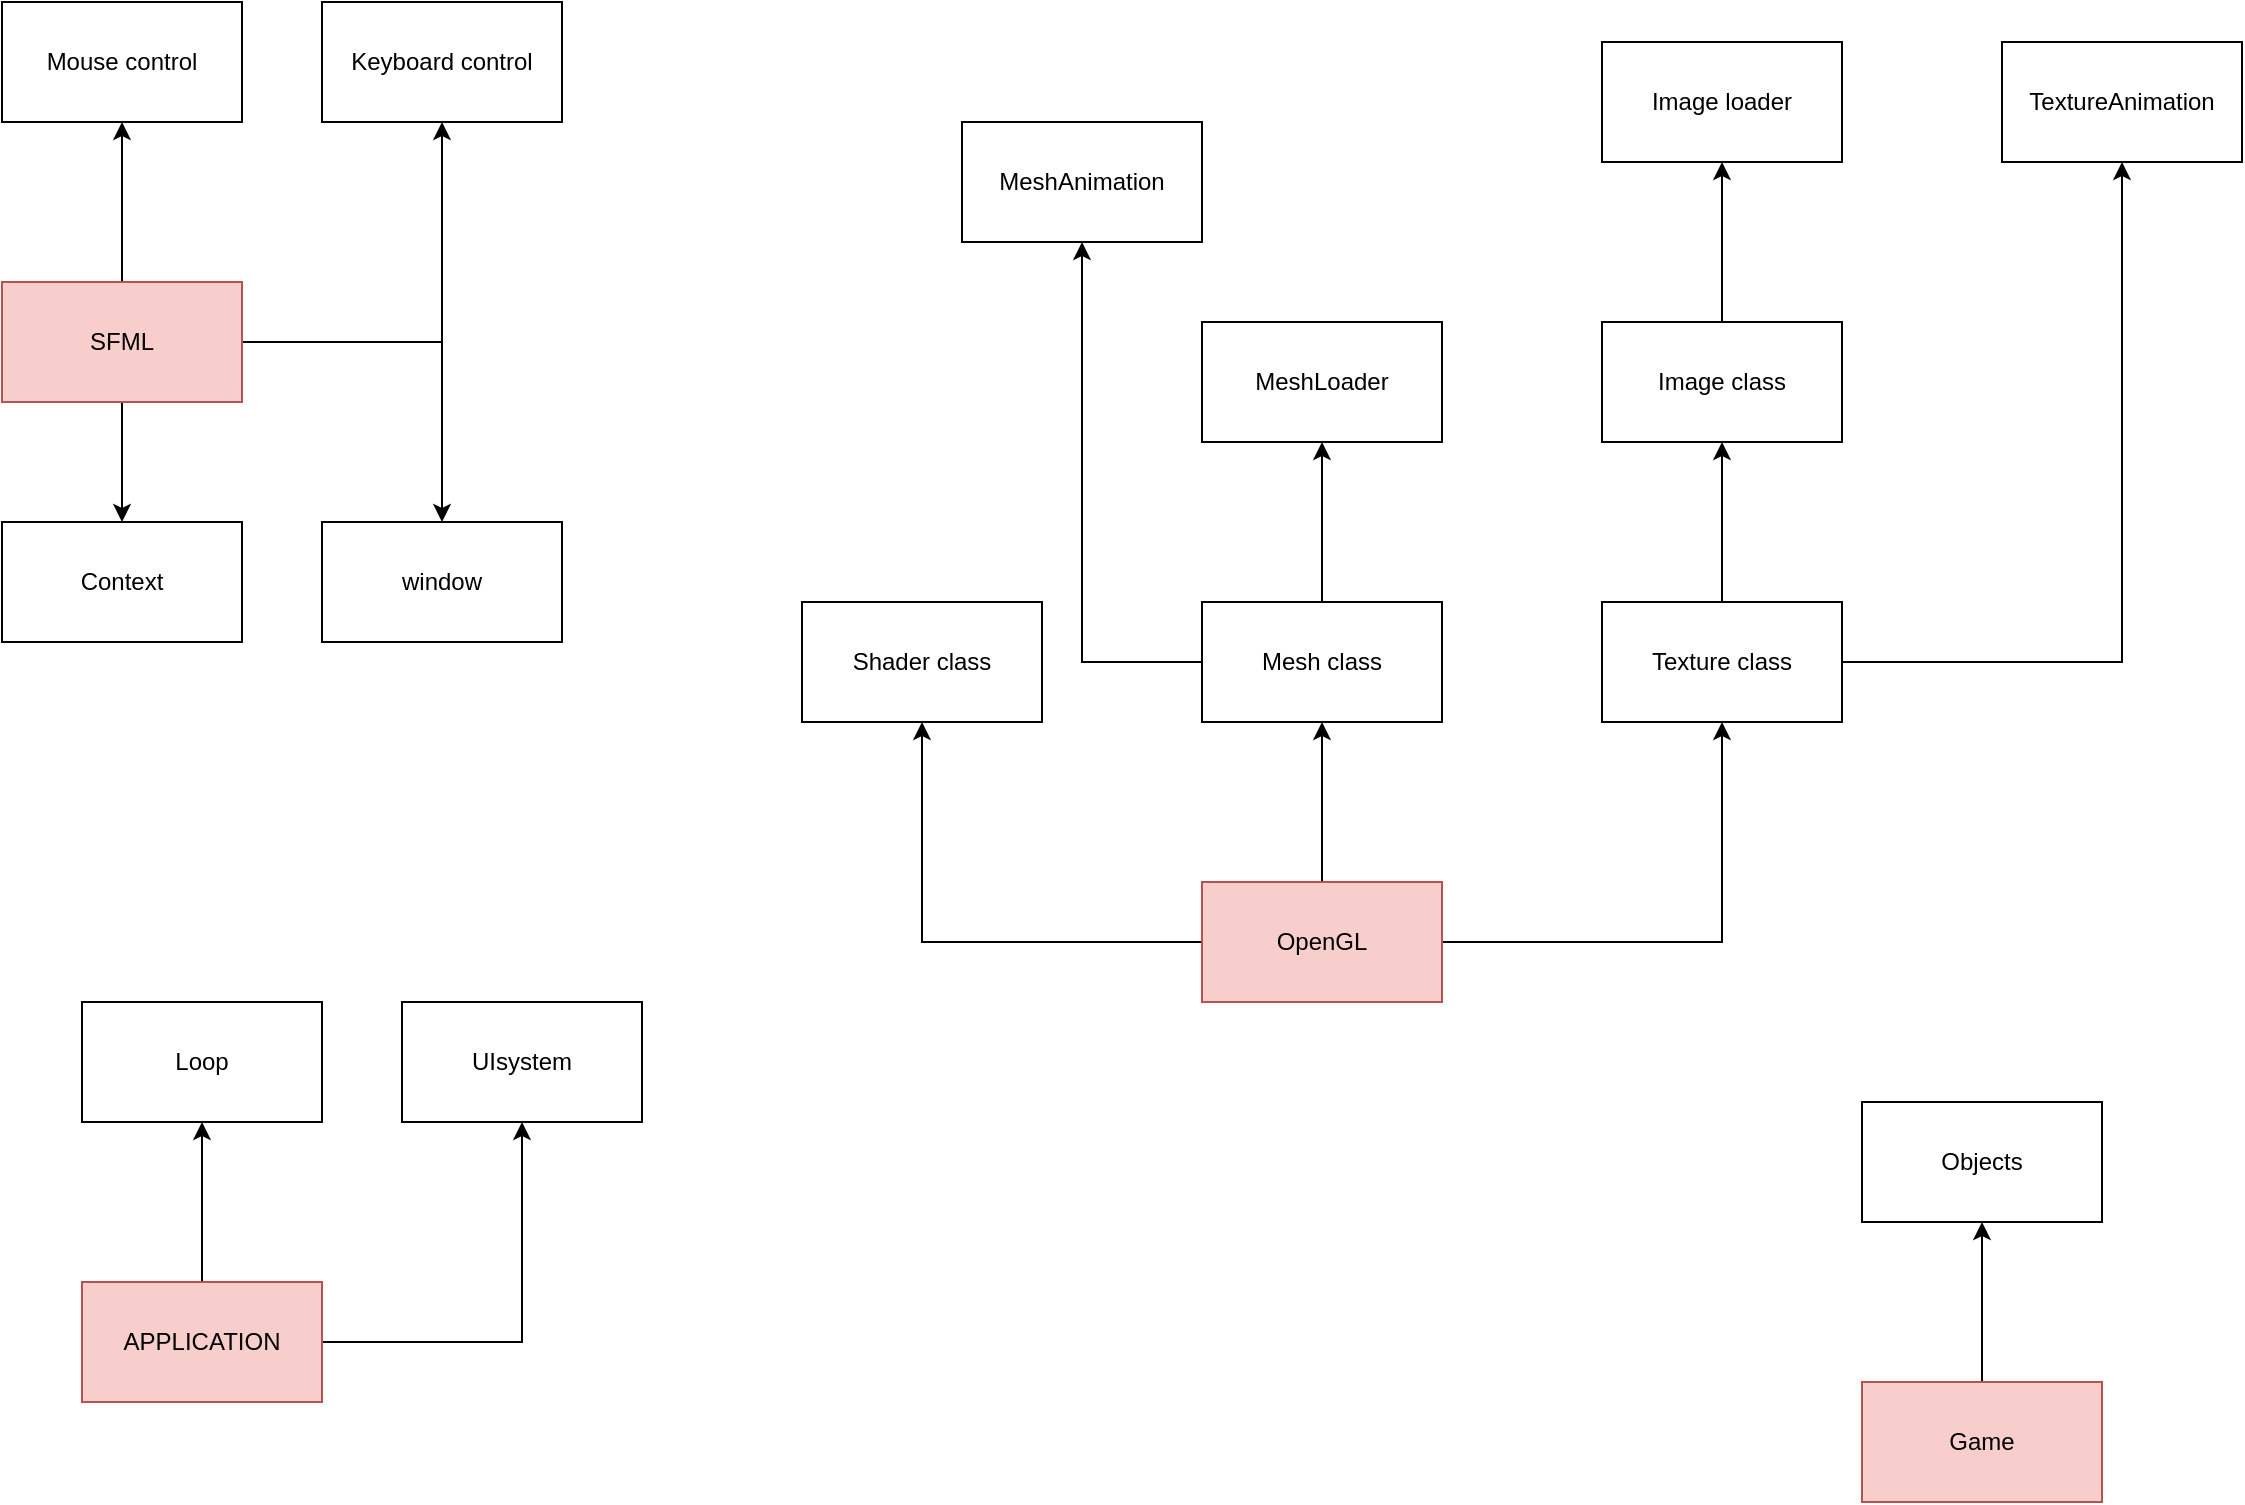 <mxfile version="19.0.3" type="device" pages="2"><diagram id="YcoLG5MV8mg3_24Jm_a-" name="summary"><mxGraphModel dx="1408" dy="861" grid="1" gridSize="10" guides="1" tooltips="1" connect="1" arrows="1" fold="1" page="1" pageScale="1" pageWidth="1169" pageHeight="827" math="0" shadow="0"><root><mxCell id="0"/><mxCell id="1" parent="0"/><mxCell id="RHT8Q1oUanRjJSebKuGU-21" style="edgeStyle=orthogonalEdgeStyle;rounded=0;orthogonalLoop=1;jettySize=auto;html=1;" parent="1" source="RHT8Q1oUanRjJSebKuGU-1" target="RHT8Q1oUanRjJSebKuGU-8" edge="1"><mxGeometry relative="1" as="geometry"/></mxCell><mxCell id="RHT8Q1oUanRjJSebKuGU-22" style="edgeStyle=orthogonalEdgeStyle;rounded=0;orthogonalLoop=1;jettySize=auto;html=1;" parent="1" source="RHT8Q1oUanRjJSebKuGU-1" target="RHT8Q1oUanRjJSebKuGU-12" edge="1"><mxGeometry relative="1" as="geometry"/></mxCell><mxCell id="RHT8Q1oUanRjJSebKuGU-24" value="" style="edgeStyle=orthogonalEdgeStyle;rounded=0;orthogonalLoop=1;jettySize=auto;html=1;" parent="1" source="RHT8Q1oUanRjJSebKuGU-1" target="RHT8Q1oUanRjJSebKuGU-23" edge="1"><mxGeometry relative="1" as="geometry"/></mxCell><mxCell id="RHT8Q1oUanRjJSebKuGU-1" value="OpenGL" style="rounded=0;whiteSpace=wrap;html=1;fillColor=#f8cecc;strokeColor=#b85450;" parent="1" vertex="1"><mxGeometry x="640" y="480" width="120" height="60" as="geometry"/></mxCell><mxCell id="RHT8Q1oUanRjJSebKuGU-31" value="" style="edgeStyle=orthogonalEdgeStyle;rounded=0;orthogonalLoop=1;jettySize=auto;html=1;" parent="1" source="RHT8Q1oUanRjJSebKuGU-7" target="RHT8Q1oUanRjJSebKuGU-30" edge="1"><mxGeometry relative="1" as="geometry"/></mxCell><mxCell id="RHT8Q1oUanRjJSebKuGU-33" value="" style="edgeStyle=orthogonalEdgeStyle;rounded=0;orthogonalLoop=1;jettySize=auto;html=1;" parent="1" source="RHT8Q1oUanRjJSebKuGU-7" target="RHT8Q1oUanRjJSebKuGU-32" edge="1"><mxGeometry relative="1" as="geometry"/></mxCell><mxCell id="RHT8Q1oUanRjJSebKuGU-35" value="" style="edgeStyle=orthogonalEdgeStyle;rounded=0;orthogonalLoop=1;jettySize=auto;html=1;" parent="1" source="RHT8Q1oUanRjJSebKuGU-7" target="RHT8Q1oUanRjJSebKuGU-34" edge="1"><mxGeometry relative="1" as="geometry"/></mxCell><mxCell id="RHT8Q1oUanRjJSebKuGU-37" value="" style="edgeStyle=orthogonalEdgeStyle;rounded=0;orthogonalLoop=1;jettySize=auto;html=1;" parent="1" source="RHT8Q1oUanRjJSebKuGU-7" target="RHT8Q1oUanRjJSebKuGU-36" edge="1"><mxGeometry relative="1" as="geometry"/></mxCell><mxCell id="RHT8Q1oUanRjJSebKuGU-7" value="SFML" style="whiteSpace=wrap;html=1;fillColor=#f8cecc;strokeColor=#b85450;" parent="1" vertex="1"><mxGeometry x="40" y="180" width="120" height="60" as="geometry"/></mxCell><mxCell id="RHT8Q1oUanRjJSebKuGU-11" value="" style="edgeStyle=orthogonalEdgeStyle;rounded=0;orthogonalLoop=1;jettySize=auto;html=1;" parent="1" source="RHT8Q1oUanRjJSebKuGU-8" target="RHT8Q1oUanRjJSebKuGU-10" edge="1"><mxGeometry relative="1" as="geometry"/></mxCell><mxCell id="RHT8Q1oUanRjJSebKuGU-27" value="" style="edgeStyle=orthogonalEdgeStyle;rounded=0;orthogonalLoop=1;jettySize=auto;html=1;" parent="1" source="RHT8Q1oUanRjJSebKuGU-8" target="RHT8Q1oUanRjJSebKuGU-26" edge="1"><mxGeometry relative="1" as="geometry"><Array as="points"><mxPoint x="580" y="370"/></Array></mxGeometry></mxCell><mxCell id="RHT8Q1oUanRjJSebKuGU-8" value="Mesh class" style="whiteSpace=wrap;html=1;rounded=0;" parent="1" vertex="1"><mxGeometry x="640" y="340" width="120" height="60" as="geometry"/></mxCell><mxCell id="RHT8Q1oUanRjJSebKuGU-10" value="MeshLoader" style="whiteSpace=wrap;html=1;rounded=0;" parent="1" vertex="1"><mxGeometry x="640" y="200" width="120" height="60" as="geometry"/></mxCell><mxCell id="RHT8Q1oUanRjJSebKuGU-15" value="" style="edgeStyle=orthogonalEdgeStyle;rounded=0;orthogonalLoop=1;jettySize=auto;html=1;" parent="1" source="RHT8Q1oUanRjJSebKuGU-12" target="RHT8Q1oUanRjJSebKuGU-14" edge="1"><mxGeometry relative="1" as="geometry"/></mxCell><mxCell id="RHT8Q1oUanRjJSebKuGU-29" value="" style="edgeStyle=orthogonalEdgeStyle;rounded=0;orthogonalLoop=1;jettySize=auto;html=1;" parent="1" source="RHT8Q1oUanRjJSebKuGU-12" target="RHT8Q1oUanRjJSebKuGU-28" edge="1"><mxGeometry relative="1" as="geometry"/></mxCell><mxCell id="RHT8Q1oUanRjJSebKuGU-12" value="Texture class" style="whiteSpace=wrap;html=1;rounded=0;" parent="1" vertex="1"><mxGeometry x="840" y="340" width="120" height="60" as="geometry"/></mxCell><mxCell id="RHT8Q1oUanRjJSebKuGU-18" value="" style="edgeStyle=orthogonalEdgeStyle;rounded=0;orthogonalLoop=1;jettySize=auto;html=1;" parent="1" source="RHT8Q1oUanRjJSebKuGU-14" target="RHT8Q1oUanRjJSebKuGU-17" edge="1"><mxGeometry relative="1" as="geometry"/></mxCell><mxCell id="RHT8Q1oUanRjJSebKuGU-14" value="Image class" style="whiteSpace=wrap;html=1;rounded=0;" parent="1" vertex="1"><mxGeometry x="840" y="200" width="120" height="60" as="geometry"/></mxCell><mxCell id="RHT8Q1oUanRjJSebKuGU-17" value="Image loader" style="whiteSpace=wrap;html=1;rounded=0;" parent="1" vertex="1"><mxGeometry x="840" y="60" width="120" height="60" as="geometry"/></mxCell><mxCell id="RHT8Q1oUanRjJSebKuGU-23" value="Shader class" style="whiteSpace=wrap;html=1;rounded=0;" parent="1" vertex="1"><mxGeometry x="440" y="340" width="120" height="60" as="geometry"/></mxCell><mxCell id="RHT8Q1oUanRjJSebKuGU-26" value="MeshAnimation" style="whiteSpace=wrap;html=1;rounded=0;" parent="1" vertex="1"><mxGeometry x="520" y="100" width="120" height="60" as="geometry"/></mxCell><mxCell id="RHT8Q1oUanRjJSebKuGU-28" value="TextureAnimation" style="whiteSpace=wrap;html=1;rounded=0;" parent="1" vertex="1"><mxGeometry x="1040" y="60" width="120" height="60" as="geometry"/></mxCell><mxCell id="RHT8Q1oUanRjJSebKuGU-30" value="Mouse control" style="whiteSpace=wrap;html=1;" parent="1" vertex="1"><mxGeometry x="40" y="40" width="120" height="60" as="geometry"/></mxCell><mxCell id="RHT8Q1oUanRjJSebKuGU-32" value="Keyboard control" style="whiteSpace=wrap;html=1;" parent="1" vertex="1"><mxGeometry x="200" y="40" width="120" height="60" as="geometry"/></mxCell><mxCell id="RHT8Q1oUanRjJSebKuGU-34" value="window" style="whiteSpace=wrap;html=1;" parent="1" vertex="1"><mxGeometry x="200" y="300" width="120" height="60" as="geometry"/></mxCell><mxCell id="RHT8Q1oUanRjJSebKuGU-36" value="Context" style="whiteSpace=wrap;html=1;" parent="1" vertex="1"><mxGeometry x="40" y="300" width="120" height="60" as="geometry"/></mxCell><mxCell id="RHT8Q1oUanRjJSebKuGU-40" value="" style="edgeStyle=orthogonalEdgeStyle;rounded=0;orthogonalLoop=1;jettySize=auto;html=1;" parent="1" source="RHT8Q1oUanRjJSebKuGU-38" target="RHT8Q1oUanRjJSebKuGU-39" edge="1"><mxGeometry relative="1" as="geometry"/></mxCell><mxCell id="RHT8Q1oUanRjJSebKuGU-42" value="" style="edgeStyle=orthogonalEdgeStyle;rounded=0;orthogonalLoop=1;jettySize=auto;html=1;" parent="1" source="RHT8Q1oUanRjJSebKuGU-38" target="RHT8Q1oUanRjJSebKuGU-41" edge="1"><mxGeometry relative="1" as="geometry"/></mxCell><mxCell id="RHT8Q1oUanRjJSebKuGU-38" value="APPLICATION" style="whiteSpace=wrap;html=1;fillColor=#f8cecc;strokeColor=#b85450;" parent="1" vertex="1"><mxGeometry x="80" y="680" width="120" height="60" as="geometry"/></mxCell><mxCell id="RHT8Q1oUanRjJSebKuGU-39" value="Loop" style="whiteSpace=wrap;html=1;" parent="1" vertex="1"><mxGeometry x="80" y="540" width="120" height="60" as="geometry"/></mxCell><mxCell id="RHT8Q1oUanRjJSebKuGU-41" value="UIsystem" style="whiteSpace=wrap;html=1;" parent="1" vertex="1"><mxGeometry x="240" y="540" width="120" height="60" as="geometry"/></mxCell><mxCell id="RHT8Q1oUanRjJSebKuGU-45" value="" style="edgeStyle=orthogonalEdgeStyle;rounded=0;orthogonalLoop=1;jettySize=auto;html=1;" parent="1" source="RHT8Q1oUanRjJSebKuGU-43" target="RHT8Q1oUanRjJSebKuGU-44" edge="1"><mxGeometry relative="1" as="geometry"/></mxCell><mxCell id="RHT8Q1oUanRjJSebKuGU-43" value="Game" style="whiteSpace=wrap;html=1;fillColor=#f8cecc;strokeColor=#b85450;" parent="1" vertex="1"><mxGeometry x="970" y="730" width="120" height="60" as="geometry"/></mxCell><mxCell id="RHT8Q1oUanRjJSebKuGU-44" value="Objects" style="whiteSpace=wrap;html=1;" parent="1" vertex="1"><mxGeometry x="970" y="590" width="120" height="60" as="geometry"/></mxCell></root></mxGraphModel></diagram><diagram id="Ha8Pju7ALZm_pPSwnYM0" name="Page-2"><mxGraphModel dx="1408" dy="861" grid="1" gridSize="10" guides="1" tooltips="1" connect="1" arrows="1" fold="1" page="1" pageScale="1" pageWidth="1169" pageHeight="827" math="0" shadow="0"><root><mxCell id="0"/><mxCell id="1" parent="0"/></root></mxGraphModel></diagram></mxfile>